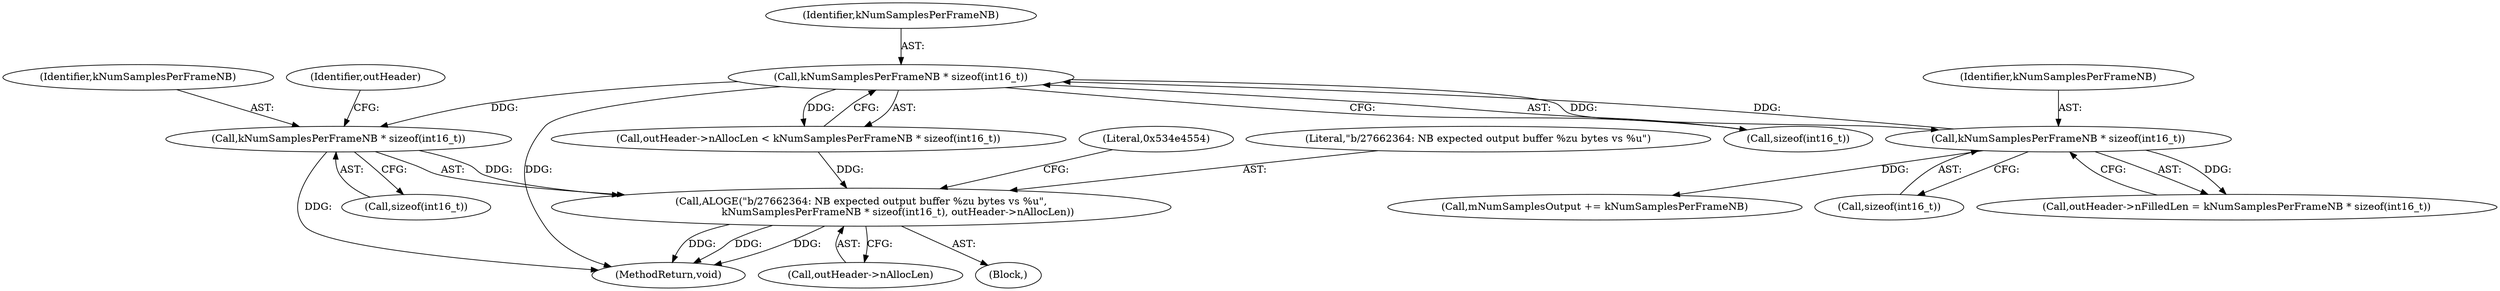 digraph "0_Android_daa85dac2055b22dabbb3b4e537597e6ab73a866@API" {
"1000249" [label="(Call,kNumSamplesPerFrameNB * sizeof(int16_t))"];
"1000242" [label="(Call,kNumSamplesPerFrameNB * sizeof(int16_t))"];
"1000569" [label="(Call,kNumSamplesPerFrameNB * sizeof(int16_t))"];
"1000247" [label="(Call,ALOGE(\"b/27662364: NB expected output buffer %zu bytes vs %u\",\n                       kNumSamplesPerFrameNB * sizeof(int16_t), outHeader->nAllocLen))"];
"1000247" [label="(Call,ALOGE(\"b/27662364: NB expected output buffer %zu bytes vs %u\",\n                       kNumSamplesPerFrameNB * sizeof(int16_t), outHeader->nAllocLen))"];
"1000246" [label="(Block,)"];
"1000244" [label="(Call,sizeof(int16_t))"];
"1000253" [label="(Call,outHeader->nAllocLen)"];
"1000249" [label="(Call,kNumSamplesPerFrameNB * sizeof(int16_t))"];
"1000630" [label="(MethodReturn,void)"];
"1000565" [label="(Call,outHeader->nFilledLen = kNumSamplesPerFrameNB * sizeof(int16_t))"];
"1000250" [label="(Identifier,kNumSamplesPerFrameNB)"];
"1000574" [label="(Call,mNumSamplesOutput += kNumSamplesPerFrameNB)"];
"1000243" [label="(Identifier,kNumSamplesPerFrameNB)"];
"1000254" [label="(Identifier,outHeader)"];
"1000238" [label="(Call,outHeader->nAllocLen < kNumSamplesPerFrameNB * sizeof(int16_t))"];
"1000571" [label="(Call,sizeof(int16_t))"];
"1000257" [label="(Literal,0x534e4554)"];
"1000570" [label="(Identifier,kNumSamplesPerFrameNB)"];
"1000242" [label="(Call,kNumSamplesPerFrameNB * sizeof(int16_t))"];
"1000569" [label="(Call,kNumSamplesPerFrameNB * sizeof(int16_t))"];
"1000251" [label="(Call,sizeof(int16_t))"];
"1000248" [label="(Literal,\"b/27662364: NB expected output buffer %zu bytes vs %u\")"];
"1000249" -> "1000247"  [label="AST: "];
"1000249" -> "1000251"  [label="CFG: "];
"1000250" -> "1000249"  [label="AST: "];
"1000251" -> "1000249"  [label="AST: "];
"1000254" -> "1000249"  [label="CFG: "];
"1000249" -> "1000630"  [label="DDG: "];
"1000249" -> "1000247"  [label="DDG: "];
"1000242" -> "1000249"  [label="DDG: "];
"1000242" -> "1000238"  [label="AST: "];
"1000242" -> "1000244"  [label="CFG: "];
"1000243" -> "1000242"  [label="AST: "];
"1000244" -> "1000242"  [label="AST: "];
"1000238" -> "1000242"  [label="CFG: "];
"1000242" -> "1000630"  [label="DDG: "];
"1000242" -> "1000238"  [label="DDG: "];
"1000569" -> "1000242"  [label="DDG: "];
"1000242" -> "1000569"  [label="DDG: "];
"1000569" -> "1000565"  [label="AST: "];
"1000569" -> "1000571"  [label="CFG: "];
"1000570" -> "1000569"  [label="AST: "];
"1000571" -> "1000569"  [label="AST: "];
"1000565" -> "1000569"  [label="CFG: "];
"1000569" -> "1000565"  [label="DDG: "];
"1000569" -> "1000574"  [label="DDG: "];
"1000247" -> "1000246"  [label="AST: "];
"1000247" -> "1000253"  [label="CFG: "];
"1000248" -> "1000247"  [label="AST: "];
"1000253" -> "1000247"  [label="AST: "];
"1000257" -> "1000247"  [label="CFG: "];
"1000247" -> "1000630"  [label="DDG: "];
"1000247" -> "1000630"  [label="DDG: "];
"1000247" -> "1000630"  [label="DDG: "];
"1000238" -> "1000247"  [label="DDG: "];
}

